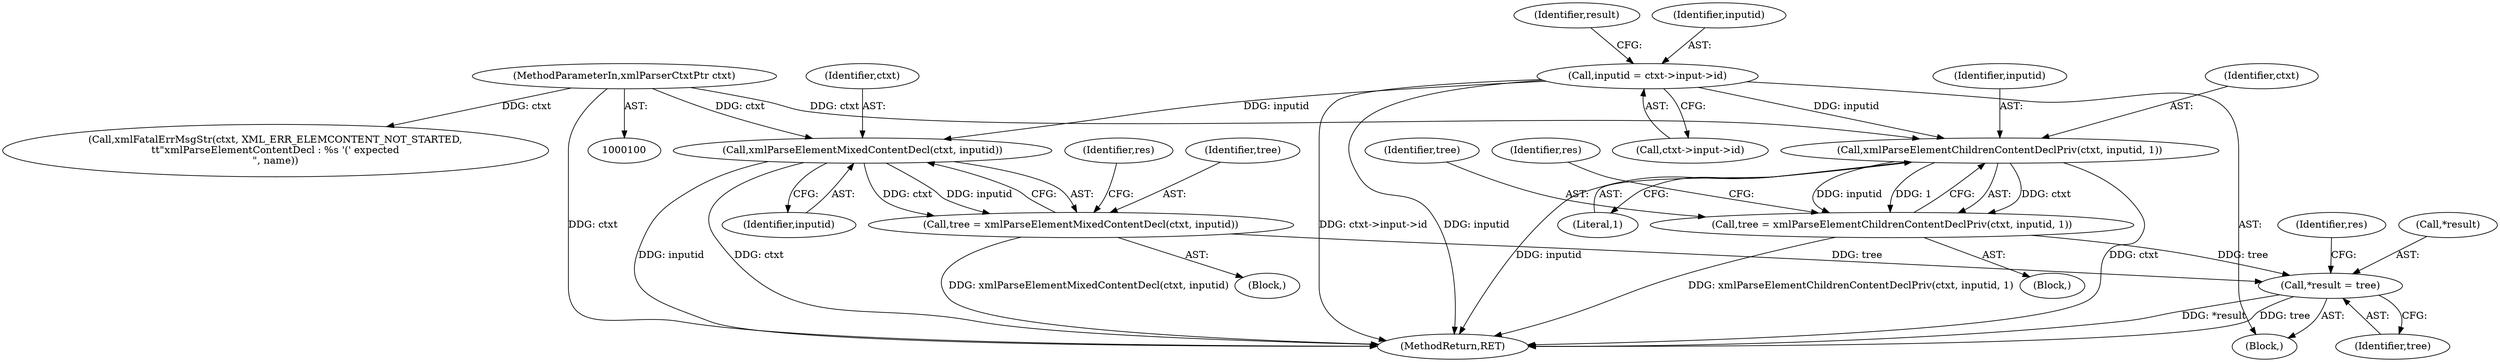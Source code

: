 digraph "0_Chrome_d0947db40187f4708c58e64cbd6013faf9eddeed_15@pointer" {
"1000178" [label="(Call,*result = tree)"];
"1000158" [label="(Call,tree = xmlParseElementMixedContentDecl(ctxt, inputid))"];
"1000160" [label="(Call,xmlParseElementMixedContentDecl(ctxt, inputid))"];
"1000101" [label="(MethodParameterIn,xmlParserCtxtPtr ctxt)"];
"1000110" [label="(Call,inputid = ctxt->input->id)"];
"1000168" [label="(Call,tree = xmlParseElementChildrenContentDeclPriv(ctxt, inputid, 1))"];
"1000170" [label="(Call,xmlParseElementChildrenContentDeclPriv(ctxt, inputid, 1))"];
"1000181" [label="(Identifier,tree)"];
"1000162" [label="(Identifier,inputid)"];
"1000127" [label="(Call,xmlFatalErrMsgStr(ctxt, XML_ERR_ELEMCONTENT_NOT_STARTED,\n\t\t\"xmlParseElementContentDecl : %s '(' expected\n\", name))"];
"1000172" [label="(Identifier,inputid)"];
"1000160" [label="(Call,xmlParseElementMixedContentDecl(ctxt, inputid))"];
"1000169" [label="(Identifier,tree)"];
"1000168" [label="(Call,tree = xmlParseElementChildrenContentDeclPriv(ctxt, inputid, 1))"];
"1000104" [label="(Block,)"];
"1000170" [label="(Call,xmlParseElementChildrenContentDeclPriv(ctxt, inputid, 1))"];
"1000173" [label="(Literal,1)"];
"1000164" [label="(Identifier,res)"];
"1000120" [label="(Identifier,result)"];
"1000184" [label="(MethodReturn,RET)"];
"1000161" [label="(Identifier,ctxt)"];
"1000112" [label="(Call,ctxt->input->id)"];
"1000175" [label="(Identifier,res)"];
"1000167" [label="(Block,)"];
"1000159" [label="(Identifier,tree)"];
"1000179" [label="(Call,*result)"];
"1000157" [label="(Block,)"];
"1000101" [label="(MethodParameterIn,xmlParserCtxtPtr ctxt)"];
"1000178" [label="(Call,*result = tree)"];
"1000183" [label="(Identifier,res)"];
"1000111" [label="(Identifier,inputid)"];
"1000110" [label="(Call,inputid = ctxt->input->id)"];
"1000171" [label="(Identifier,ctxt)"];
"1000158" [label="(Call,tree = xmlParseElementMixedContentDecl(ctxt, inputid))"];
"1000178" -> "1000104"  [label="AST: "];
"1000178" -> "1000181"  [label="CFG: "];
"1000179" -> "1000178"  [label="AST: "];
"1000181" -> "1000178"  [label="AST: "];
"1000183" -> "1000178"  [label="CFG: "];
"1000178" -> "1000184"  [label="DDG: *result"];
"1000178" -> "1000184"  [label="DDG: tree"];
"1000158" -> "1000178"  [label="DDG: tree"];
"1000168" -> "1000178"  [label="DDG: tree"];
"1000158" -> "1000157"  [label="AST: "];
"1000158" -> "1000160"  [label="CFG: "];
"1000159" -> "1000158"  [label="AST: "];
"1000160" -> "1000158"  [label="AST: "];
"1000164" -> "1000158"  [label="CFG: "];
"1000158" -> "1000184"  [label="DDG: xmlParseElementMixedContentDecl(ctxt, inputid)"];
"1000160" -> "1000158"  [label="DDG: ctxt"];
"1000160" -> "1000158"  [label="DDG: inputid"];
"1000160" -> "1000162"  [label="CFG: "];
"1000161" -> "1000160"  [label="AST: "];
"1000162" -> "1000160"  [label="AST: "];
"1000160" -> "1000184"  [label="DDG: inputid"];
"1000160" -> "1000184"  [label="DDG: ctxt"];
"1000101" -> "1000160"  [label="DDG: ctxt"];
"1000110" -> "1000160"  [label="DDG: inputid"];
"1000101" -> "1000100"  [label="AST: "];
"1000101" -> "1000184"  [label="DDG: ctxt"];
"1000101" -> "1000127"  [label="DDG: ctxt"];
"1000101" -> "1000170"  [label="DDG: ctxt"];
"1000110" -> "1000104"  [label="AST: "];
"1000110" -> "1000112"  [label="CFG: "];
"1000111" -> "1000110"  [label="AST: "];
"1000112" -> "1000110"  [label="AST: "];
"1000120" -> "1000110"  [label="CFG: "];
"1000110" -> "1000184"  [label="DDG: ctxt->input->id"];
"1000110" -> "1000184"  [label="DDG: inputid"];
"1000110" -> "1000170"  [label="DDG: inputid"];
"1000168" -> "1000167"  [label="AST: "];
"1000168" -> "1000170"  [label="CFG: "];
"1000169" -> "1000168"  [label="AST: "];
"1000170" -> "1000168"  [label="AST: "];
"1000175" -> "1000168"  [label="CFG: "];
"1000168" -> "1000184"  [label="DDG: xmlParseElementChildrenContentDeclPriv(ctxt, inputid, 1)"];
"1000170" -> "1000168"  [label="DDG: ctxt"];
"1000170" -> "1000168"  [label="DDG: inputid"];
"1000170" -> "1000168"  [label="DDG: 1"];
"1000170" -> "1000173"  [label="CFG: "];
"1000171" -> "1000170"  [label="AST: "];
"1000172" -> "1000170"  [label="AST: "];
"1000173" -> "1000170"  [label="AST: "];
"1000170" -> "1000184"  [label="DDG: ctxt"];
"1000170" -> "1000184"  [label="DDG: inputid"];
}
